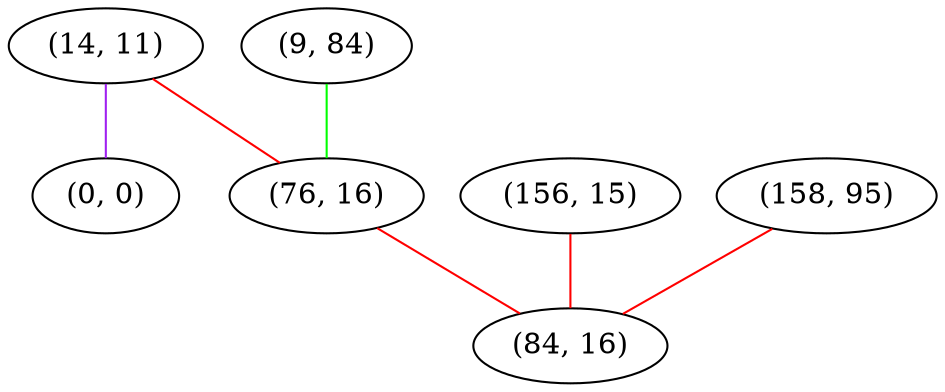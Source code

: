 graph "" {
"(14, 11)";
"(0, 0)";
"(9, 84)";
"(156, 15)";
"(158, 95)";
"(76, 16)";
"(84, 16)";
"(14, 11)" -- "(0, 0)"  [color=purple, key=0, weight=4];
"(14, 11)" -- "(76, 16)"  [color=red, key=0, weight=1];
"(9, 84)" -- "(76, 16)"  [color=green, key=0, weight=2];
"(156, 15)" -- "(84, 16)"  [color=red, key=0, weight=1];
"(158, 95)" -- "(84, 16)"  [color=red, key=0, weight=1];
"(76, 16)" -- "(84, 16)"  [color=red, key=0, weight=1];
}
